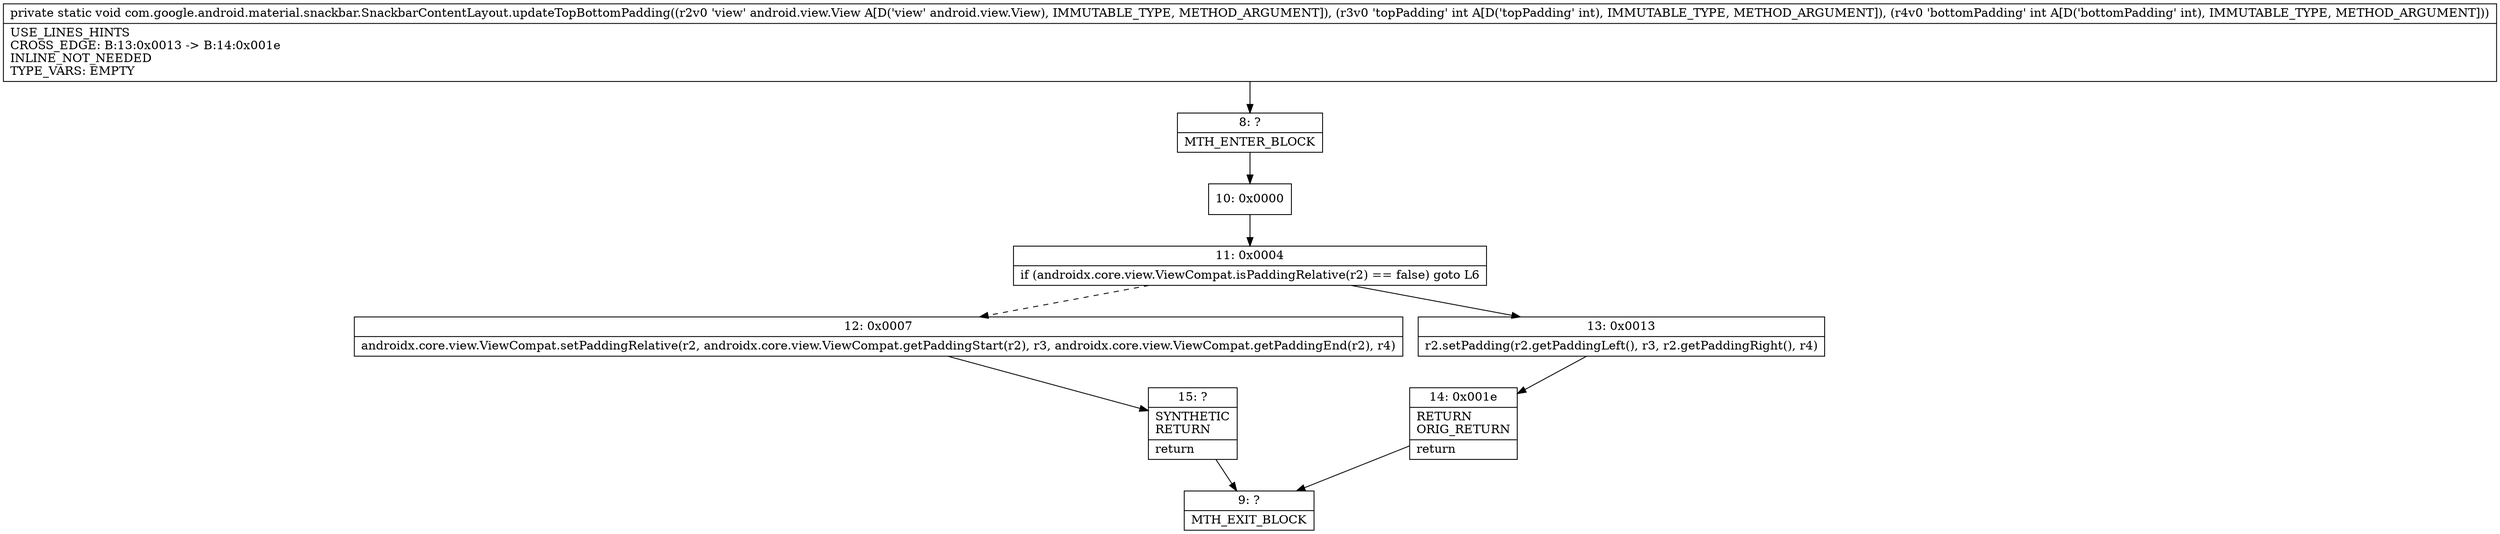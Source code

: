 digraph "CFG forcom.google.android.material.snackbar.SnackbarContentLayout.updateTopBottomPadding(Landroid\/view\/View;II)V" {
Node_8 [shape=record,label="{8\:\ ?|MTH_ENTER_BLOCK\l}"];
Node_10 [shape=record,label="{10\:\ 0x0000}"];
Node_11 [shape=record,label="{11\:\ 0x0004|if (androidx.core.view.ViewCompat.isPaddingRelative(r2) == false) goto L6\l}"];
Node_12 [shape=record,label="{12\:\ 0x0007|androidx.core.view.ViewCompat.setPaddingRelative(r2, androidx.core.view.ViewCompat.getPaddingStart(r2), r3, androidx.core.view.ViewCompat.getPaddingEnd(r2), r4)\l}"];
Node_15 [shape=record,label="{15\:\ ?|SYNTHETIC\lRETURN\l|return\l}"];
Node_9 [shape=record,label="{9\:\ ?|MTH_EXIT_BLOCK\l}"];
Node_13 [shape=record,label="{13\:\ 0x0013|r2.setPadding(r2.getPaddingLeft(), r3, r2.getPaddingRight(), r4)\l}"];
Node_14 [shape=record,label="{14\:\ 0x001e|RETURN\lORIG_RETURN\l|return\l}"];
MethodNode[shape=record,label="{private static void com.google.android.material.snackbar.SnackbarContentLayout.updateTopBottomPadding((r2v0 'view' android.view.View A[D('view' android.view.View), IMMUTABLE_TYPE, METHOD_ARGUMENT]), (r3v0 'topPadding' int A[D('topPadding' int), IMMUTABLE_TYPE, METHOD_ARGUMENT]), (r4v0 'bottomPadding' int A[D('bottomPadding' int), IMMUTABLE_TYPE, METHOD_ARGUMENT]))  | USE_LINES_HINTS\lCROSS_EDGE: B:13:0x0013 \-\> B:14:0x001e\lINLINE_NOT_NEEDED\lTYPE_VARS: EMPTY\l}"];
MethodNode -> Node_8;Node_8 -> Node_10;
Node_10 -> Node_11;
Node_11 -> Node_12[style=dashed];
Node_11 -> Node_13;
Node_12 -> Node_15;
Node_15 -> Node_9;
Node_13 -> Node_14;
Node_14 -> Node_9;
}

